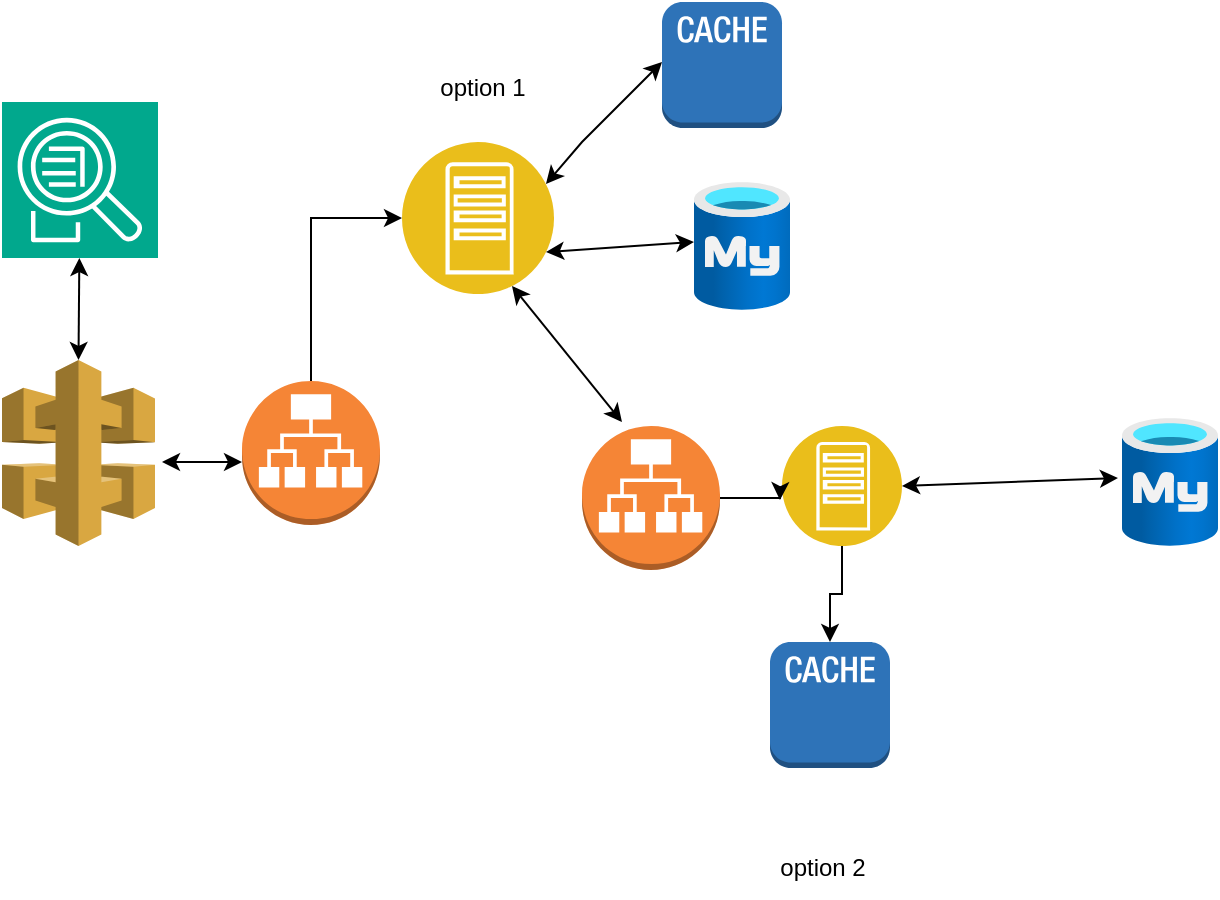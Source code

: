 <mxfile version="24.4.13" type="github">
  <diagram name="Page-1" id="uGV7JQ5Iald1nciqVjCi">
    <mxGraphModel dx="1306" dy="860" grid="1" gridSize="10" guides="1" tooltips="1" connect="1" arrows="1" fold="1" page="1" pageScale="1" pageWidth="827" pageHeight="1169" math="0" shadow="0">
      <root>
        <mxCell id="0" />
        <mxCell id="1" parent="0" />
        <mxCell id="F4uz2HT8MvzD0JF_VCfP-44" style="edgeStyle=orthogonalEdgeStyle;rounded=0;orthogonalLoop=1;jettySize=auto;html=1;entryX=0;entryY=0.5;entryDx=0;entryDy=0;" edge="1" parent="1" source="F4uz2HT8MvzD0JF_VCfP-1" target="F4uz2HT8MvzD0JF_VCfP-19">
          <mxGeometry relative="1" as="geometry">
            <Array as="points">
              <mxPoint x="185" y="238" />
            </Array>
          </mxGeometry>
        </mxCell>
        <mxCell id="F4uz2HT8MvzD0JF_VCfP-1" value="" style="outlineConnect=0;dashed=0;verticalLabelPosition=bottom;verticalAlign=top;align=center;html=1;shape=mxgraph.aws3.application_load_balancer;fillColor=#F58536;gradientColor=none;" vertex="1" parent="1">
          <mxGeometry x="150" y="319.5" width="69" height="72" as="geometry" />
        </mxCell>
        <mxCell id="F4uz2HT8MvzD0JF_VCfP-6" value="" style="image;aspect=fixed;perimeter=ellipsePerimeter;html=1;align=center;shadow=0;dashed=0;fontColor=#4277BB;labelBackgroundColor=default;fontSize=12;spacingTop=3;image=img/lib/ibm/applications/app_server.svg;" vertex="1" parent="1">
          <mxGeometry x="420" y="342" width="60" height="60" as="geometry" />
        </mxCell>
        <mxCell id="F4uz2HT8MvzD0JF_VCfP-8" value="" style="outlineConnect=0;dashed=0;verticalLabelPosition=bottom;verticalAlign=top;align=center;html=1;shape=mxgraph.aws3.api_gateway;fillColor=#D9A741;gradientColor=none;" vertex="1" parent="1">
          <mxGeometry x="30" y="309" width="76.5" height="93" as="geometry" />
        </mxCell>
        <mxCell id="F4uz2HT8MvzD0JF_VCfP-9" value="" style="endArrow=classic;startArrow=classic;html=1;rounded=0;" edge="1" parent="1">
          <mxGeometry width="50" height="50" relative="1" as="geometry">
            <mxPoint x="110" y="360" as="sourcePoint" />
            <mxPoint x="150" y="360" as="targetPoint" />
            <Array as="points" />
          </mxGeometry>
        </mxCell>
        <mxCell id="F4uz2HT8MvzD0JF_VCfP-10" value="" style="sketch=0;points=[[0,0,0],[0.25,0,0],[0.5,0,0],[0.75,0,0],[1,0,0],[0,1,0],[0.25,1,0],[0.5,1,0],[0.75,1,0],[1,1,0],[0,0.25,0],[0,0.5,0],[0,0.75,0],[1,0.25,0],[1,0.5,0],[1,0.75,0]];outlineConnect=0;fontColor=#232F3E;fillColor=#01A88D;strokeColor=#ffffff;dashed=0;verticalLabelPosition=bottom;verticalAlign=top;align=center;html=1;fontSize=12;fontStyle=0;aspect=fixed;shape=mxgraph.aws4.resourceIcon;resIcon=mxgraph.aws4.application_discovery_service;" vertex="1" parent="1">
          <mxGeometry x="30" y="180" width="78" height="78" as="geometry" />
        </mxCell>
        <mxCell id="F4uz2HT8MvzD0JF_VCfP-13" value="" style="endArrow=classic;startArrow=classic;html=1;rounded=0;exitX=0.5;exitY=0;exitDx=0;exitDy=0;exitPerimeter=0;" edge="1" parent="1" source="F4uz2HT8MvzD0JF_VCfP-8" target="F4uz2HT8MvzD0JF_VCfP-10">
          <mxGeometry width="50" height="50" relative="1" as="geometry">
            <mxPoint x="69" y="300" as="sourcePoint" />
            <mxPoint x="108" y="260" as="targetPoint" />
          </mxGeometry>
        </mxCell>
        <mxCell id="F4uz2HT8MvzD0JF_VCfP-14" value="" style="image;aspect=fixed;html=1;points=[];align=center;fontSize=12;image=img/lib/azure2/databases/Azure_Database_MySQL_Server.svg;" vertex="1" parent="1">
          <mxGeometry x="590" y="338" width="48" height="64" as="geometry" />
        </mxCell>
        <mxCell id="F4uz2HT8MvzD0JF_VCfP-17" value="" style="endArrow=classic;startArrow=classic;html=1;rounded=0;exitX=1;exitY=0.5;exitDx=0;exitDy=0;entryX=-0.042;entryY=0.469;entryDx=0;entryDy=0;entryPerimeter=0;" edge="1" parent="1" source="F4uz2HT8MvzD0JF_VCfP-6" target="F4uz2HT8MvzD0JF_VCfP-14">
          <mxGeometry width="50" height="50" relative="1" as="geometry">
            <mxPoint x="460" y="420" as="sourcePoint" />
            <mxPoint x="510" y="370" as="targetPoint" />
          </mxGeometry>
        </mxCell>
        <mxCell id="F4uz2HT8MvzD0JF_VCfP-18" value="" style="outlineConnect=0;dashed=0;verticalLabelPosition=bottom;verticalAlign=top;align=center;html=1;shape=mxgraph.aws3.application_load_balancer;fillColor=#F58536;gradientColor=none;" vertex="1" parent="1">
          <mxGeometry x="320" y="342" width="69" height="72" as="geometry" />
        </mxCell>
        <mxCell id="F4uz2HT8MvzD0JF_VCfP-19" value="" style="image;aspect=fixed;perimeter=ellipsePerimeter;html=1;align=center;shadow=0;dashed=0;fontColor=#4277BB;labelBackgroundColor=default;fontSize=12;spacingTop=3;image=img/lib/ibm/applications/app_server.svg;" vertex="1" parent="1">
          <mxGeometry x="230" y="200" width="76" height="76" as="geometry" />
        </mxCell>
        <mxCell id="F4uz2HT8MvzD0JF_VCfP-21" value="" style="outlineConnect=0;dashed=0;verticalLabelPosition=bottom;verticalAlign=top;align=center;html=1;shape=mxgraph.aws3.cache_node;fillColor=#2E73B8;gradientColor=none;" vertex="1" parent="1">
          <mxGeometry x="360" y="130" width="60" height="63" as="geometry" />
        </mxCell>
        <mxCell id="F4uz2HT8MvzD0JF_VCfP-22" value="" style="image;aspect=fixed;html=1;points=[];align=center;fontSize=12;image=img/lib/azure2/databases/Azure_Database_MySQL_Server.svg;" vertex="1" parent="1">
          <mxGeometry x="376" y="220" width="48" height="64" as="geometry" />
        </mxCell>
        <mxCell id="F4uz2HT8MvzD0JF_VCfP-24" value="" style="endArrow=classic;startArrow=classic;html=1;rounded=0;exitX=1;exitY=0.25;exitDx=0;exitDy=0;" edge="1" parent="1" source="F4uz2HT8MvzD0JF_VCfP-19">
          <mxGeometry width="50" height="50" relative="1" as="geometry">
            <mxPoint x="454" y="570" as="sourcePoint" />
            <mxPoint x="360" y="160" as="targetPoint" />
            <Array as="points">
              <mxPoint x="320" y="200" />
            </Array>
          </mxGeometry>
        </mxCell>
        <mxCell id="F4uz2HT8MvzD0JF_VCfP-25" value="" style="endArrow=classic;startArrow=classic;html=1;rounded=0;exitX=1;exitY=0.75;exitDx=0;exitDy=0;" edge="1" parent="1" source="F4uz2HT8MvzD0JF_VCfP-19">
          <mxGeometry width="50" height="50" relative="1" as="geometry">
            <mxPoint x="326" y="300" as="sourcePoint" />
            <mxPoint x="376" y="250" as="targetPoint" />
            <Array as="points" />
          </mxGeometry>
        </mxCell>
        <mxCell id="F4uz2HT8MvzD0JF_VCfP-36" value="" style="endArrow=classic;startArrow=classic;html=1;rounded=0;entryX=0.75;entryY=1;entryDx=0;entryDy=0;" edge="1" parent="1" target="F4uz2HT8MvzD0JF_VCfP-19">
          <mxGeometry width="50" height="50" relative="1" as="geometry">
            <mxPoint x="340" y="340" as="sourcePoint" />
            <mxPoint x="260" y="562.637" as="targetPoint" />
          </mxGeometry>
        </mxCell>
        <mxCell id="F4uz2HT8MvzD0JF_VCfP-45" style="edgeStyle=orthogonalEdgeStyle;rounded=0;orthogonalLoop=1;jettySize=auto;html=1;exitX=1;exitY=0.5;exitDx=0;exitDy=0;exitPerimeter=0;entryX=-0.017;entryY=0.617;entryDx=0;entryDy=0;entryPerimeter=0;" edge="1" parent="1" source="F4uz2HT8MvzD0JF_VCfP-18" target="F4uz2HT8MvzD0JF_VCfP-6">
          <mxGeometry relative="1" as="geometry" />
        </mxCell>
        <mxCell id="F4uz2HT8MvzD0JF_VCfP-46" value="" style="outlineConnect=0;dashed=0;verticalLabelPosition=bottom;verticalAlign=top;align=center;html=1;shape=mxgraph.aws3.cache_node;fillColor=#2E73B8;gradientColor=none;" vertex="1" parent="1">
          <mxGeometry x="414" y="450" width="60" height="63" as="geometry" />
        </mxCell>
        <mxCell id="F4uz2HT8MvzD0JF_VCfP-47" style="edgeStyle=orthogonalEdgeStyle;rounded=0;orthogonalLoop=1;jettySize=auto;html=1;exitX=0.5;exitY=1;exitDx=0;exitDy=0;entryX=0.5;entryY=0;entryDx=0;entryDy=0;entryPerimeter=0;" edge="1" parent="1" source="F4uz2HT8MvzD0JF_VCfP-6" target="F4uz2HT8MvzD0JF_VCfP-46">
          <mxGeometry relative="1" as="geometry" />
        </mxCell>
        <mxCell id="F4uz2HT8MvzD0JF_VCfP-48" value="option 1" style="text;html=1;align=center;verticalAlign=middle;resizable=0;points=[];autosize=1;strokeColor=none;fillColor=none;" vertex="1" parent="1">
          <mxGeometry x="235" y="158" width="70" height="30" as="geometry" />
        </mxCell>
        <mxCell id="F4uz2HT8MvzD0JF_VCfP-49" value="option 2" style="text;html=1;align=center;verticalAlign=middle;resizable=0;points=[];autosize=1;strokeColor=none;fillColor=none;" vertex="1" parent="1">
          <mxGeometry x="405" y="548" width="70" height="30" as="geometry" />
        </mxCell>
      </root>
    </mxGraphModel>
  </diagram>
</mxfile>
